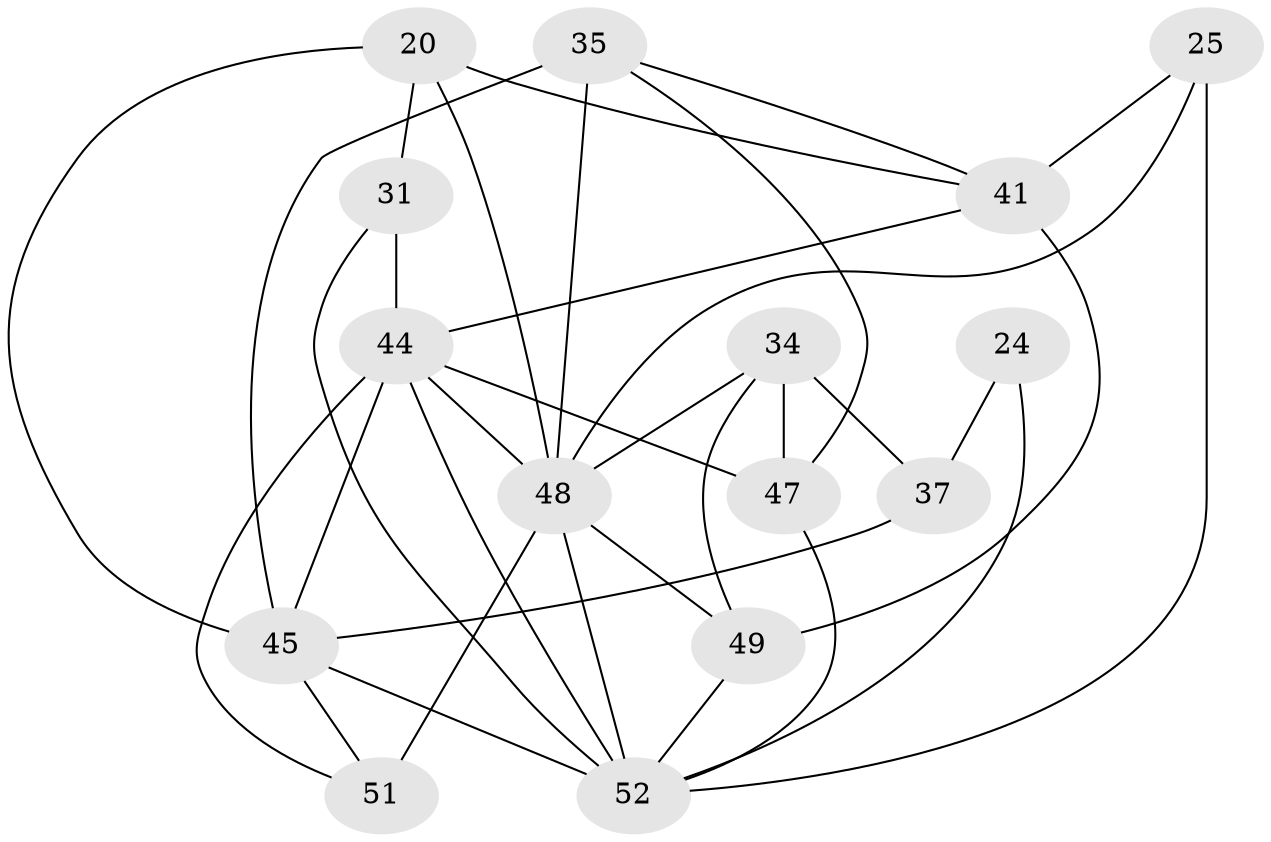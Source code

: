 // original degree distribution, {4: 1.0}
// Generated by graph-tools (version 1.1) at 2025/03/03/04/25 22:03:18]
// undirected, 15 vertices, 34 edges
graph export_dot {
graph [start="1"]
  node [color=gray90,style=filled];
  20 [super="+1"];
  24;
  25 [super="+4"];
  31;
  34 [super="+15"];
  35 [super="+22"];
  37;
  41 [super="+3+19"];
  44 [super="+32+28+30"];
  45 [super="+8+13+43"];
  47 [super="+42"];
  48 [super="+2+29+9+40+46"];
  49 [super="+33+36"];
  51 [super="+17"];
  52 [super="+12+50+39"];
  20 -- 31 [weight=2];
  20 -- 48 [weight=2];
  20 -- 41;
  20 -- 45;
  24 -- 37;
  24 -- 52 [weight=3];
  25 -- 48;
  25 -- 41;
  25 -- 52 [weight=4];
  31 -- 44;
  31 -- 52;
  34 -- 37 [weight=2];
  34 -- 48 [weight=2];
  34 -- 47;
  34 -- 49;
  35 -- 41;
  35 -- 48 [weight=2];
  35 -- 45 [weight=2];
  35 -- 47;
  37 -- 45;
  41 -- 49 [weight=4];
  41 -- 44;
  44 -- 47 [weight=3];
  44 -- 51 [weight=2];
  44 -- 48 [weight=2];
  44 -- 52 [weight=2];
  44 -- 45;
  45 -- 51;
  45 -- 52 [weight=8];
  47 -- 52;
  48 -- 51 [weight=3];
  48 -- 49;
  48 -- 52 [weight=5];
  49 -- 52 [weight=2];
}
